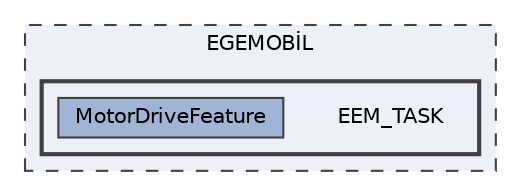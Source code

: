 digraph "EGEMOBİL/EEM_TASK"
{
 // LATEX_PDF_SIZE
  bgcolor="transparent";
  edge [fontname=Helvetica,fontsize=10,labelfontname=Helvetica,labelfontsize=10];
  node [fontname=Helvetica,fontsize=10,shape=box,height=0.2,width=0.4];
  compound=true
  subgraph clusterdir_eaae976ef8109e4938e0cb557c57ac2c {
    graph [ bgcolor="#edf0f7", pencolor="grey25", label="EGEMOBİL", fontname=Helvetica,fontsize=10 style="filled,dashed", URL="dir_eaae976ef8109e4938e0cb557c57ac2c.html",tooltip=""]
  subgraph clusterdir_90d7243a30b5901e58c6d31fced23e7f {
    graph [ bgcolor="#edf0f7", pencolor="grey25", label="", fontname=Helvetica,fontsize=10 style="filled,bold", URL="dir_90d7243a30b5901e58c6d31fced23e7f.html",tooltip=""]
    dir_90d7243a30b5901e58c6d31fced23e7f [shape=plaintext, label="EEM_TASK"];
  dir_1fac82efb7a484bf104c8eeded95e279 [label="MotorDriveFeature", fillcolor="#a2b4d6", color="grey25", style="filled", URL="dir_1fac82efb7a484bf104c8eeded95e279.html",tooltip=""];
  }
  }
}
